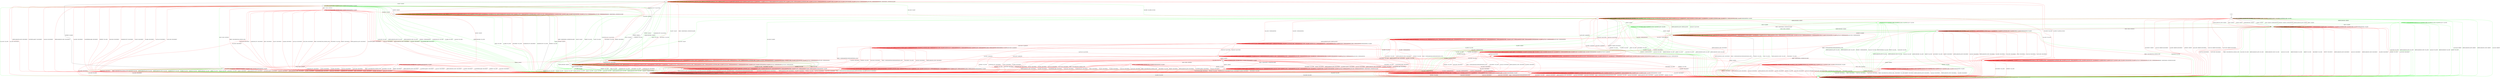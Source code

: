 digraph "" {
	graph ["Incoming time"=0.07233500480651855,
		"Outgoing time"=0.13053441047668457,
		Output="{'States': 36, 'Transitions': 837, 'Filename': '../results/ssh/OpenSSH-DropBear-yices-5.dot'}",
		Reference="{'States': 32, 'Transitions': 683, 'Filename': '../subjects/ssh/OpenSSH.dot'}",
		Solver=yices,
		Updated="{'States': 18, 'Transitions': 222, 'Filename': '../subjects/ssh/DropBear.dot'}",
		"f-measure"=0.15027624309392265,
		precision=0.3063063063063063,
		recall=0.09956076134699854
	];
	a -> a	[key=0,
		label="CH_OPEN / CH_MAX"];
	a -> a	[key=1,
		label="CH_DATA / NO_RESP"];
	a -> a	[key=2,
		color=green,
		label="UA_PK_NOK / NO_RESP"];
	a -> a	[key=3,
		color=green,
		label="SERVICE_REQUEST_AUTH / SERVICE_ACCEPT"];
	a -> a	[key=4,
		color=green,
		label="SERVICE_REQUEST_CONN / SERVICE_ACCEPT"];
	a -> a	[key=5,
		color=green,
		label="UA_PK_OK / NO_RESP"];
	a -> a	[key=6,
		color=red,
		label="SERVICE_REQUEST_AUTH / NO_RESP"];
	a -> a	[key=7,
		color=red,
		label="CH_WINDOW_ADJUST / NO_RESP"];
	a -> a	[key=8,
		color=red,
		label="DEBUG / NO_RESP"];
	a -> a	[key=9,
		color=red,
		label="UA_PK_OK / UNIMPLEMENTED"];
	a -> a	[key=10,
		color=red,
		label="SERVICE_REQUEST_CONN / NO_RESP"];
	a -> a	[key=11,
		color=red,
		label="UA_NONE / UNIMPLEMENTED"];
	a -> a	[key=12,
		color=red,
		label="CH_EXTENDED_DATA / NO_RESP"];
	a -> a	[key=13,
		color=red,
		label="UA_PK_NOK / UNIMPLEMENTED"];
	a -> a	[key=14,
		color=red,
		label="KEX30 / NO_RESP"];
	a -> a	[key=15,
		color=red,
		label="IGNORE / NO_RESP"];
	a -> a	[key=16,
		color=red,
		label="CH_EOF / NO_RESP"];
	a -> a	[key=17,
		color=red,
		label="UNIMPLEMENTED / NO_RESP"];
	a -> a	[key=18,
		color=red,
		label="UA_PW_OK / UNIMPLEMENTED"];
	a -> a	[key=19,
		color=red,
		label="UA_PW_NOK / UNIMPLEMENTED"];
	a -> a	[key=20,
		color=red,
		label="REKEY / KEXINIT|KEX31+NEWKEYS|NO_RESP"];
	a -> b	[key=0,
		color=green,
		label="KEXINIT / KEXINIT"];
	a -> e	[key=0,
		color=green,
		label="CH_CLOSE / CH_EOF"];
	a -> g	[key=0,
		color=red,
		label="CH_REQUEST_PTY / CH_SUCCESS"];
	a -> h	[key=0,
		label="NEWKEYS / NO_CONN"];
	a -> h	[key=1,
		color=green,
		label="KEX30 / NO_CONN"];
	a -> h	[key=2,
		color=red,
		label="DISCONNECT / NO_CONN"];
	a -> i	[key=0,
		color=green,
		label="CH_REQUEST_PTY / CH_SUCCESS"];
	a -> n	[key=0,
		color=green,
		label="CH_EOF / CH_EOF"];
	r	[color=green];
	a -> r	[key=0,
		color=green,
		label="KEXINIT_PROCEED / KEXINIT"];
	z	[color=red];
	a -> z	[key=0,
		color=red,
		label="CH_CLOSE / CH_CLOSE"];
	ff	[color=red];
	a -> ff	[key=0,
		color=red,
		label="KEXINIT / KEXINIT"];
	b -> b	[key=0,
		label="CH_OPEN / CH_MAX"];
	b -> b	[key=1,
		color=red,
		label="DEBUG / NO_RESP"];
	b -> b	[key=2,
		color=red,
		label="IGNORE / NO_RESP"];
	b -> b	[key=3,
		color=red,
		label="UNIMPLEMENTED / NO_RESP"];
	b -> h	[key=0,
		color=green,
		label="UA_PK_NOK / NO_CONN"];
	b -> h	[key=1,
		color=green,
		label="SERVICE_REQUEST_AUTH / NO_CONN"];
	b -> h	[key=2,
		color=green,
		label="SERVICE_REQUEST_CONN / NO_CONN"];
	b -> h	[key=3,
		color=green,
		label="NEWKEYS / UNIMPLEMENTED"];
	b -> h	[key=4,
		color=green,
		label="CH_REQUEST_PTY / NO_CONN"];
	b -> h	[key=5,
		color=green,
		label="CH_DATA / NO_CONN"];
	b -> h	[key=6,
		color=green,
		label="UA_PK_OK / NO_CONN"];
	b -> h	[key=7,
		color=green,
		label="KEXINIT_PROCEED / NO_CONN"];
	b -> h	[key=8,
		color=green,
		label="KEXINIT / NO_CONN"];
	b -> h	[key=9,
		color=green,
		label="CH_EOF / NO_CONN"];
	b -> h	[key=10,
		color=red,
		label="DISCONNECT / NO_CONN"];
	b -> h	[key=11,
		color=red,
		label="KEXINIT / DISCONNECT"];
	b -> h	[key=12,
		color=red,
		label="SERVICE_REQUEST_AUTH / DISCONNECT"];
	b -> h	[key=13,
		color=red,
		label="CH_WINDOW_ADJUST / DISCONNECT"];
	b -> h	[key=14,
		color=red,
		label="UA_PK_OK / DISCONNECT"];
	b -> h	[key=15,
		color=red,
		label="SERVICE_REQUEST_CONN / DISCONNECT"];
	b -> h	[key=16,
		color=red,
		label="UA_NONE / DISCONNECT"];
	b -> h	[key=17,
		color=red,
		label="CH_EXTENDED_DATA / DISCONNECT"];
	b -> h	[key=18,
		color=red,
		label="NEWKEYS / NO_CONN"];
	b -> h	[key=19,
		color=red,
		label="UA_PK_NOK / DISCONNECT"];
	b -> h	[key=20,
		color=red,
		label="CH_REQUEST_PTY / DISCONNECT"];
	b -> h	[key=21,
		color=red,
		label="CH_EOF / DISCONNECT"];
	b -> h	[key=22,
		color=red,
		label="CH_DATA / DISCONNECT"];
	b -> h	[key=23,
		color=red,
		label="UA_PW_OK / DISCONNECT"];
	b -> h	[key=24,
		color=red,
		label="UA_PW_NOK / DISCONNECT"];
	b -> h	[key=25,
		color=red,
		label="REKEY / DISCONNECT|NO_CONN|NO_CONN"];
	b -> k	[key=0,
		color=green,
		label="KEX30 / KEX31+NEWKEYS"];
	b -> l	[key=0,
		color=green,
		label="CH_CLOSE / NO_CONN"];
	b -> l	[key=1,
		color=red,
		label="CH_CLOSE / DISCONNECT"];
	jj	[color=red];
	b -> jj	[key=0,
		color=red,
		label="KEX30 / KEX31+NEWKEYS"];
	c -> c	[key=0,
		label="CH_CLOSE / CH_NONE"];
	c -> c	[key=1,
		label="CH_REQUEST_PTY / CH_NONE"];
	c -> c	[key=2,
		label="CH_EOF / CH_NONE"];
	c -> c	[key=3,
		label="CH_DATA / CH_NONE"];
	c -> c	[key=4,
		color=green,
		label="NEWKEYS / UNIMPLEMENTED"];
	c -> c	[key=5,
		color=red,
		label="CH_WINDOW_ADJUST / CH_NONE"];
	c -> c	[key=6,
		color=red,
		label="DEBUG / NO_RESP"];
	c -> c	[key=7,
		color=red,
		label="CH_EXTENDED_DATA / CH_NONE"];
	c -> c	[key=8,
		color=red,
		label="IGNORE / NO_RESP"];
	c -> c	[key=9,
		color=red,
		label="UNIMPLEMENTED / NO_RESP"];
	c -> f	[key=0,
		label="KEX30 / KEX31+NEWKEYS"];
	c -> h	[key=0,
		color=green,
		label="CH_OPEN / NO_CONN"];
	c -> h	[key=1,
		color=red,
		label="CH_OPEN / DISCONNECT"];
	c -> l	[key=0,
		color=green,
		label="UA_PK_NOK / NO_CONN"];
	c -> l	[key=1,
		color=green,
		label="SERVICE_REQUEST_AUTH / NO_CONN"];
	c -> l	[key=2,
		color=green,
		label="SERVICE_REQUEST_CONN / NO_CONN"];
	c -> l	[key=3,
		color=green,
		label="UA_PK_OK / NO_CONN"];
	c -> l	[key=4,
		color=green,
		label="KEXINIT_PROCEED / NO_CONN"];
	c -> l	[key=5,
		color=green,
		label="KEXINIT / NO_CONN"];
	c -> l	[key=6,
		color=red,
		label="DISCONNECT / NO_CONN"];
	c -> l	[key=7,
		color=red,
		label="KEXINIT / DISCONNECT"];
	c -> l	[key=8,
		color=red,
		label="SERVICE_REQUEST_AUTH / DISCONNECT"];
	c -> l	[key=9,
		color=red,
		label="UA_PK_OK / DISCONNECT"];
	c -> l	[key=10,
		color=red,
		label="SERVICE_REQUEST_CONN / DISCONNECT"];
	c -> l	[key=11,
		color=red,
		label="UA_NONE / DISCONNECT"];
	c -> l	[key=12,
		color=red,
		label="NEWKEYS / NO_CONN"];
	c -> l	[key=13,
		color=red,
		label="UA_PK_NOK / DISCONNECT"];
	c -> l	[key=14,
		color=red,
		label="UA_PW_OK / DISCONNECT"];
	c -> l	[key=15,
		color=red,
		label="UA_PW_NOK / DISCONNECT"];
	c -> l	[key=16,
		color=red,
		label="REKEY / DISCONNECT|NO_CONN|NO_CONN"];
	d -> c	[key=0,
		label="KEXINIT / KEXINIT"];
	d -> c	[key=1,
		color=green,
		label="KEX30 / KEXINIT+UNIMPLEMENTED"];
	d -> c	[key=2,
		color=green,
		label="NEWKEYS / KEXINIT+UNIMPLEMENTED"];
	d -> c	[key=3,
		color=red,
		label="SERVICE_REQUEST_AUTH / KEXINIT"];
	d -> c	[key=4,
		color=red,
		label="DEBUG / KEXINIT"];
	d -> c	[key=5,
		color=red,
		label="SERVICE_REQUEST_CONN / KEXINIT"];
	d -> c	[key=6,
		color=red,
		label="KEX30 / KEXINIT"];
	d -> c	[key=7,
		color=red,
		label="IGNORE / KEXINIT"];
	d -> c	[key=8,
		color=red,
		label="UNIMPLEMENTED / KEXINIT"];
	d -> d	[key=0,
		label="CH_CLOSE / CH_NONE"];
	d -> d	[key=1,
		label="CH_REQUEST_PTY / CH_NONE"];
	d -> d	[key=2,
		label="CH_EOF / CH_NONE"];
	d -> d	[key=3,
		label="CH_DATA / CH_NONE"];
	d -> d	[key=4,
		color=red,
		label="CH_WINDOW_ADJUST / CH_NONE"];
	d -> d	[key=5,
		color=red,
		label="CH_EXTENDED_DATA / CH_NONE"];
	d -> h	[key=0,
		color=green,
		label="CH_OPEN / KEXINIT"];
	d -> h	[key=1,
		color=red,
		label="CH_OPEN / KEXINIT+DISCONNECT"];
	d -> j	[key=0,
		color=red,
		label="REKEY / KEXINIT|KEX31+NEWKEYS|NO_RESP"];
	d -> l	[key=0,
		color=green,
		label="UA_PK_NOK / KEXINIT"];
	d -> l	[key=1,
		color=green,
		label="SERVICE_REQUEST_AUTH / KEXINIT"];
	d -> l	[key=2,
		color=green,
		label="SERVICE_REQUEST_CONN / KEXINIT"];
	d -> l	[key=3,
		color=green,
		label="UA_PK_OK / KEXINIT"];
	d -> l	[key=4,
		color=red,
		label="DISCONNECT / KEXINIT"];
	d -> l	[key=5,
		color=red,
		label="UA_PK_OK / KEXINIT+DISCONNECT"];
	d -> l	[key=6,
		color=red,
		label="UA_NONE / KEXINIT+DISCONNECT"];
	d -> l	[key=7,
		color=red,
		label="NEWKEYS / KEXINIT"];
	d -> l	[key=8,
		color=red,
		label="UA_PK_NOK / KEXINIT+DISCONNECT"];
	d -> l	[key=9,
		color=red,
		label="UA_PW_OK / KEXINIT+DISCONNECT"];
	d -> l	[key=10,
		color=red,
		label="UA_PW_NOK / KEXINIT+DISCONNECT"];
	o	[color=green];
	d -> o	[key=0,
		color=green,
		label="KEXINIT_PROCEED / KEXINIT"];
	e -> a	[key=0,
		color=green,
		label="CH_OPEN / CH_OPEN_SUCCESS"];
	e -> e	[key=0,
		label="SERVICE_REQUEST_AUTH / SERVICE_ACCEPT"];
	e -> e	[key=1,
		label="CH_CLOSE / CH_NONE"];
	e -> e	[key=2,
		label="CH_REQUEST_PTY / CH_NONE"];
	e -> e	[key=3,
		label="CH_EOF / CH_NONE"];
	e -> e	[key=4,
		label="CH_DATA / CH_NONE"];
	e -> e	[key=5,
		color=green,
		label="UA_PK_NOK / NO_RESP"];
	e -> e	[key=6,
		color=green,
		label="SERVICE_REQUEST_CONN / SERVICE_ACCEPT"];
	e -> e	[key=7,
		color=green,
		label="UA_PK_OK / NO_RESP"];
	e -> e	[key=8,
		color=red,
		label="KEXINIT / UNIMPLEMENTED"];
	e -> e	[key=9,
		color=red,
		label="CH_WINDOW_ADJUST / CH_NONE"];
	e -> e	[key=10,
		color=red,
		label="DEBUG / NO_RESP"];
	e -> e	[key=11,
		color=red,
		label="CH_EXTENDED_DATA / CH_NONE"];
	e -> e	[key=12,
		color=red,
		label="KEX30 / UNIMPLEMENTED"];
	e -> e	[key=13,
		color=red,
		label="IGNORE / NO_RESP"];
	e -> e	[key=14,
		color=red,
		label="UNIMPLEMENTED / NO_RESP"];
	e -> l	[key=0,
		label="NEWKEYS / NO_CONN"];
	e -> l	[key=1,
		color=green,
		label="KEX30 / NO_CONN"];
	e -> l	[key=2,
		color=red,
		label="DISCONNECT / NO_CONN"];
	e -> l	[key=3,
		color=red,
		label="SERVICE_REQUEST_CONN / DISCONNECT"];
	e -> l	[key=4,
		color=red,
		label="REKEY / UNIMPLEMENTED|UNIMPLEMENTED|NO_CONN"];
	p	[color=green];
	e -> p	[key=0,
		color=green,
		label="KEXINIT_PROCEED / KEXINIT"];
	q	[color=green];
	e -> q	[key=0,
		color=green,
		label="KEXINIT / KEXINIT"];
	t	[color=red];
	e -> t	[key=0,
		color=red,
		label="UA_PK_OK / UA_SUCCESS"];
	e -> t	[key=1,
		color=red,
		label="UA_PW_OK / UA_SUCCESS"];
	u	[color=red];
	e -> u	[key=0,
		color=red,
		label="UA_PW_NOK / UA_FAILURE"];
	v	[color=red];
	e -> v	[key=0,
		color=red,
		label="UA_NONE / UA_FAILURE"];
	w	[color=red];
	e -> w	[key=0,
		color=red,
		label="UA_PK_NOK / UA_FAILURE"];
	x	[color=red];
	e -> x	[key=0,
		color=red,
		label="CH_OPEN / UNIMPLEMENTED"];
	f -> f	[key=0,
		label="CH_CLOSE / CH_NONE"];
	f -> f	[key=1,
		label="CH_REQUEST_PTY / CH_NONE"];
	f -> f	[key=2,
		label="CH_EOF / CH_NONE"];
	f -> f	[key=3,
		label="CH_DATA / CH_NONE"];
	f -> f	[key=4,
		color=green,
		label="KEX30 / UNIMPLEMENTED"];
	f -> f	[key=5,
		color=red,
		label="CH_WINDOW_ADJUST / CH_NONE"];
	f -> f	[key=6,
		color=red,
		label="DEBUG / NO_RESP"];
	f -> f	[key=7,
		color=red,
		label="CH_EXTENDED_DATA / CH_NONE"];
	f -> f	[key=8,
		color=red,
		label="IGNORE / NO_RESP"];
	f -> f	[key=9,
		color=red,
		label="UNIMPLEMENTED / NO_RESP"];
	f -> h	[key=0,
		color=green,
		label="CH_OPEN / NO_CONN"];
	f -> h	[key=1,
		color=red,
		label="CH_OPEN / DISCONNECT"];
	f -> j	[key=0,
		label="NEWKEYS / NO_RESP"];
	f -> l	[key=0,
		color=green,
		label="UA_PK_NOK / NO_CONN"];
	f -> l	[key=1,
		color=green,
		label="SERVICE_REQUEST_AUTH / NO_CONN"];
	f -> l	[key=2,
		color=green,
		label="SERVICE_REQUEST_CONN / NO_CONN"];
	f -> l	[key=3,
		color=green,
		label="UA_PK_OK / NO_CONN"];
	f -> l	[key=4,
		color=green,
		label="KEXINIT_PROCEED / NO_CONN"];
	f -> l	[key=5,
		color=green,
		label="KEXINIT / NO_CONN"];
	f -> l	[key=6,
		color=red,
		label="DISCONNECT / NO_CONN"];
	f -> l	[key=7,
		color=red,
		label="KEXINIT / DISCONNECT"];
	f -> l	[key=8,
		color=red,
		label="SERVICE_REQUEST_AUTH / DISCONNECT"];
	f -> l	[key=9,
		color=red,
		label="UA_PK_OK / DISCONNECT"];
	f -> l	[key=10,
		color=red,
		label="SERVICE_REQUEST_CONN / DISCONNECT"];
	f -> l	[key=11,
		color=red,
		label="UA_NONE / DISCONNECT"];
	f -> l	[key=12,
		color=red,
		label="UA_PK_NOK / DISCONNECT"];
	f -> l	[key=13,
		color=red,
		label="KEX30 / DISCONNECT"];
	f -> l	[key=14,
		color=red,
		label="UA_PW_OK / DISCONNECT"];
	f -> l	[key=15,
		color=red,
		label="UA_PW_NOK / DISCONNECT"];
	f -> l	[key=16,
		color=red,
		label="REKEY / DISCONNECT|NO_CONN|NO_CONN"];
	g -> b	[key=0,
		label="KEXINIT / KEXINIT"];
	g -> e	[key=0,
		color=green,
		label="CH_CLOSE / NO_RESP"];
	g -> g	[key=0,
		label="CH_OPEN / CH_MAX"];
	g -> g	[key=1,
		label="CH_EOF / NO_RESP"];
	g -> g	[key=2,
		color=green,
		label="UA_PK_NOK / NO_RESP"];
	g -> g	[key=3,
		color=green,
		label="SERVICE_REQUEST_AUTH / SERVICE_ACCEPT"];
	g -> g	[key=4,
		color=green,
		label="SERVICE_REQUEST_CONN / SERVICE_ACCEPT"];
	g -> g	[key=5,
		color=green,
		label="UA_PK_OK / NO_RESP"];
	g -> g	[key=6,
		color=red,
		label="SERVICE_REQUEST_AUTH / NO_RESP"];
	g -> g	[key=7,
		color=red,
		label="CH_WINDOW_ADJUST / NO_RESP"];
	g -> g	[key=8,
		color=red,
		label="DEBUG / NO_RESP"];
	g -> g	[key=9,
		color=red,
		label="UA_PK_OK / UNIMPLEMENTED"];
	g -> g	[key=10,
		color=red,
		label="SERVICE_REQUEST_CONN / NO_RESP"];
	g -> g	[key=11,
		color=red,
		label="UA_NONE / UNIMPLEMENTED"];
	g -> g	[key=12,
		color=red,
		label="CH_EXTENDED_DATA / NO_RESP"];
	g -> g	[key=13,
		color=red,
		label="UA_PK_NOK / UNIMPLEMENTED"];
	g -> g	[key=14,
		color=red,
		label="KEX30 / NO_RESP"];
	g -> g	[key=15,
		color=red,
		label="IGNORE / NO_RESP"];
	g -> g	[key=16,
		color=red,
		label="CH_DATA / NO_RESP"];
	g -> g	[key=17,
		color=red,
		label="UNIMPLEMENTED / NO_RESP"];
	g -> g	[key=18,
		color=red,
		label="UA_PW_OK / UNIMPLEMENTED"];
	g -> g	[key=19,
		color=red,
		label="UA_PW_NOK / UNIMPLEMENTED"];
	g -> g	[key=20,
		color=red,
		label="REKEY / KEXINIT|KEX31+NEWKEYS|NO_RESP"];
	g -> h	[key=0,
		label="NEWKEYS / NO_CONN"];
	g -> h	[key=1,
		color=green,
		label="KEX30 / NO_CONN"];
	g -> h	[key=2,
		color=green,
		label="CH_REQUEST_PTY / NO_CONN"];
	g -> h	[key=3,
		color=green,
		label="CH_DATA / NO_CONN"];
	g -> h	[key=4,
		color=red,
		label="DISCONNECT / NO_CONN"];
	g -> h	[key=5,
		color=red,
		label="CH_REQUEST_PTY / DISCONNECT"];
	g -> r	[key=0,
		color=green,
		label="KEXINIT_PROCEED / KEXINIT"];
	g -> z	[key=0,
		color=red,
		label="CH_CLOSE / CH_CLOSE"];
	h -> h	[key=0,
		label="KEXINIT / NO_CONN"];
	h -> h	[key=1,
		label="SERVICE_REQUEST_AUTH / NO_CONN"];
	h -> h	[key=2,
		label="UA_PK_OK / NO_CONN"];
	h -> h	[key=3,
		label="SERVICE_REQUEST_CONN / NO_CONN"];
	h -> h	[key=4,
		label="NEWKEYS / NO_CONN"];
	h -> h	[key=5,
		label="UA_PK_NOK / NO_CONN"];
	h -> h	[key=6,
		label="CH_OPEN / CH_MAX"];
	h -> h	[key=7,
		label="CH_REQUEST_PTY / NO_CONN"];
	h -> h	[key=8,
		label="KEX30 / NO_CONN"];
	h -> h	[key=9,
		label="CH_EOF / NO_CONN"];
	h -> h	[key=10,
		label="CH_DATA / NO_CONN"];
	h -> h	[key=11,
		color=green,
		label="KEXINIT_PROCEED / NO_CONN"];
	h -> h	[key=12,
		color=red,
		label="DISCONNECT / NO_CONN"];
	h -> h	[key=13,
		color=red,
		label="CH_WINDOW_ADJUST / NO_CONN"];
	h -> h	[key=14,
		color=red,
		label="DEBUG / NO_CONN"];
	h -> h	[key=15,
		color=red,
		label="UA_NONE / NO_CONN"];
	h -> h	[key=16,
		color=red,
		label="CH_EXTENDED_DATA / NO_CONN"];
	h -> h	[key=17,
		color=red,
		label="IGNORE / NO_CONN"];
	h -> h	[key=18,
		color=red,
		label="UNIMPLEMENTED / NO_CONN"];
	h -> h	[key=19,
		color=red,
		label="UA_PW_OK / NO_CONN"];
	h -> h	[key=20,
		color=red,
		label="UA_PW_NOK / NO_CONN"];
	h -> h	[key=21,
		color=red,
		label="REKEY / NO_CONN|NO_CONN|NO_CONN"];
	h -> l	[key=0,
		label="CH_CLOSE / NO_CONN"];
	i -> b	[key=0,
		label="KEXINIT / KEXINIT"];
	i -> e	[key=0,
		color=green,
		label="CH_CLOSE / CH_EOF"];
	i -> g	[key=0,
		color=green,
		label="CH_EOF / CH_EOF"];
	i -> g	[key=1,
		color=red,
		label="REKEY / KEXINIT|KEX31+NEWKEYS|NO_RESP"];
	i -> h	[key=0,
		label="NEWKEYS / NO_CONN"];
	i -> h	[key=1,
		color=green,
		label="KEX30 / NO_CONN"];
	i -> h	[key=2,
		color=green,
		label="CH_REQUEST_PTY / NO_CONN"];
	i -> h	[key=3,
		color=red,
		label="DISCONNECT / NO_CONN"];
	i -> h	[key=4,
		color=red,
		label="CH_REQUEST_PTY / DISCONNECT"];
	i -> i	[key=0,
		label="CH_OPEN / CH_MAX"];
	i -> i	[key=1,
		label="CH_DATA / NO_RESP"];
	i -> i	[key=2,
		color=green,
		label="UA_PK_NOK / NO_RESP"];
	i -> i	[key=3,
		color=green,
		label="SERVICE_REQUEST_AUTH / SERVICE_ACCEPT"];
	i -> i	[key=4,
		color=green,
		label="SERVICE_REQUEST_CONN / SERVICE_ACCEPT"];
	i -> i	[key=5,
		color=green,
		label="UA_PK_OK / NO_RESP"];
	i -> i	[key=6,
		color=red,
		label="SERVICE_REQUEST_AUTH / UNIMPLEMENTED"];
	i -> i	[key=7,
		color=red,
		label="CH_WINDOW_ADJUST / NO_RESP"];
	i -> i	[key=8,
		color=red,
		label="DEBUG / NO_RESP"];
	i -> i	[key=9,
		color=red,
		label="UA_PK_OK / UNIMPLEMENTED"];
	i -> i	[key=10,
		color=red,
		label="SERVICE_REQUEST_CONN / UNIMPLEMENTED"];
	i -> i	[key=11,
		color=red,
		label="UA_NONE / UNIMPLEMENTED"];
	i -> i	[key=12,
		color=red,
		label="CH_EXTENDED_DATA / NO_RESP"];
	i -> i	[key=13,
		color=red,
		label="UA_PK_NOK / UNIMPLEMENTED"];
	i -> i	[key=14,
		color=red,
		label="KEX30 / UNIMPLEMENTED"];
	i -> i	[key=15,
		color=red,
		label="IGNORE / NO_RESP"];
	i -> i	[key=16,
		color=red,
		label="CH_EOF / NO_RESP"];
	i -> i	[key=17,
		color=red,
		label="UNIMPLEMENTED / NO_RESP"];
	i -> i	[key=18,
		color=red,
		label="UA_PW_OK / UNIMPLEMENTED"];
	i -> i	[key=19,
		color=red,
		label="UA_PW_NOK / UNIMPLEMENTED"];
	i -> r	[key=0,
		color=green,
		label="KEXINIT_PROCEED / KEXINIT"];
	i -> t	[key=0,
		color=red,
		label="CH_CLOSE / CH_CLOSE"];
	j -> e	[key=0,
		color=green,
		label="UA_PK_OK / UA_SUCCESS"];
	j -> e	[key=1,
		color=red,
		label="SERVICE_REQUEST_AUTH / SERVICE_ACCEPT"];
	j -> h	[key=0,
		color=green,
		label="CH_OPEN / NO_CONN"];
	j -> j	[key=0,
		label="CH_CLOSE / CH_NONE"];
	j -> j	[key=1,
		label="CH_REQUEST_PTY / CH_NONE"];
	j -> j	[key=2,
		label="CH_EOF / CH_NONE"];
	j -> j	[key=3,
		label="CH_DATA / CH_NONE"];
	j -> j	[key=4,
		color=green,
		label="UA_PK_NOK / UA_FAILURE"];
	j -> j	[key=5,
		color=green,
		label="SERVICE_REQUEST_AUTH / SERVICE_ACCEPT"];
	j -> j	[key=6,
		color=red,
		label="KEXINIT / UNIMPLEMENTED"];
	j -> j	[key=7,
		color=red,
		label="CH_WINDOW_ADJUST / CH_NONE"];
	j -> j	[key=8,
		color=red,
		label="DEBUG / NO_RESP"];
	j -> j	[key=9,
		color=red,
		label="UA_PK_OK / UNIMPLEMENTED"];
	j -> j	[key=10,
		color=red,
		label="UA_NONE / UNIMPLEMENTED"];
	j -> j	[key=11,
		color=red,
		label="CH_EXTENDED_DATA / CH_NONE"];
	j -> j	[key=12,
		color=red,
		label="UA_PK_NOK / UNIMPLEMENTED"];
	j -> j	[key=13,
		color=red,
		label="KEX30 / UNIMPLEMENTED"];
	j -> j	[key=14,
		color=red,
		label="IGNORE / NO_RESP"];
	j -> j	[key=15,
		color=red,
		label="UNIMPLEMENTED / NO_RESP"];
	j -> j	[key=16,
		color=red,
		label="UA_PW_OK / UNIMPLEMENTED"];
	j -> j	[key=17,
		color=red,
		label="UA_PW_NOK / UNIMPLEMENTED"];
	j -> l	[key=0,
		label="NEWKEYS / NO_CONN"];
	j -> l	[key=1,
		color=green,
		label="KEX30 / NO_CONN"];
	j -> l	[key=2,
		color=green,
		label="SERVICE_REQUEST_CONN / NO_CONN"];
	j -> l	[key=3,
		color=red,
		label="DISCONNECT / NO_CONN"];
	j -> l	[key=4,
		color=red,
		label="SERVICE_REQUEST_CONN / DISCONNECT"];
	j -> l	[key=5,
		color=red,
		label="REKEY / UNIMPLEMENTED|UNIMPLEMENTED|NO_CONN"];
	j -> p	[key=0,
		color=green,
		label="KEXINIT_PROCEED / KEXINIT"];
	j -> q	[key=0,
		color=green,
		label="KEXINIT / KEXINIT"];
	s	[color=red];
	j -> s	[key=0,
		color=red,
		label="CH_OPEN / UNIMPLEMENTED"];
	k -> a	[key=0,
		label="NEWKEYS / NO_RESP"];
	k -> h	[key=0,
		color=green,
		label="UA_PK_NOK / NO_CONN"];
	k -> h	[key=1,
		color=green,
		label="SERVICE_REQUEST_AUTH / NO_CONN"];
	k -> h	[key=2,
		color=green,
		label="SERVICE_REQUEST_CONN / NO_CONN"];
	k -> h	[key=3,
		color=green,
		label="CH_REQUEST_PTY / NO_CONN"];
	k -> h	[key=4,
		color=green,
		label="CH_DATA / NO_CONN"];
	k -> h	[key=5,
		color=green,
		label="UA_PK_OK / NO_CONN"];
	k -> h	[key=6,
		color=green,
		label="KEXINIT_PROCEED / NO_CONN"];
	k -> h	[key=7,
		color=green,
		label="KEXINIT / NO_CONN"];
	k -> h	[key=8,
		color=green,
		label="CH_EOF / NO_CONN"];
	k -> h	[key=9,
		color=red,
		label="DISCONNECT / NO_CONN"];
	k -> h	[key=10,
		color=red,
		label="KEXINIT / DISCONNECT"];
	k -> h	[key=11,
		color=red,
		label="SERVICE_REQUEST_AUTH / DISCONNECT"];
	k -> h	[key=12,
		color=red,
		label="CH_WINDOW_ADJUST / DISCONNECT"];
	k -> h	[key=13,
		color=red,
		label="UA_PK_OK / DISCONNECT"];
	k -> h	[key=14,
		color=red,
		label="SERVICE_REQUEST_CONN / DISCONNECT"];
	k -> h	[key=15,
		color=red,
		label="UA_NONE / DISCONNECT"];
	k -> h	[key=16,
		color=red,
		label="CH_EXTENDED_DATA / DISCONNECT"];
	k -> h	[key=17,
		color=red,
		label="UA_PK_NOK / DISCONNECT"];
	k -> h	[key=18,
		color=red,
		label="CH_REQUEST_PTY / DISCONNECT"];
	k -> h	[key=19,
		color=red,
		label="KEX30 / DISCONNECT"];
	k -> h	[key=20,
		color=red,
		label="CH_EOF / DISCONNECT"];
	k -> h	[key=21,
		color=red,
		label="CH_DATA / DISCONNECT"];
	k -> h	[key=22,
		color=red,
		label="UA_PW_OK / DISCONNECT"];
	k -> h	[key=23,
		color=red,
		label="UA_PW_NOK / DISCONNECT"];
	k -> h	[key=24,
		color=red,
		label="REKEY / DISCONNECT|NO_CONN|NO_CONN"];
	k -> k	[key=0,
		label="CH_OPEN / CH_MAX"];
	k -> k	[key=1,
		color=green,
		label="KEX30 / UNIMPLEMENTED"];
	k -> k	[key=2,
		color=red,
		label="DEBUG / NO_RESP"];
	k -> k	[key=3,
		color=red,
		label="IGNORE / NO_RESP"];
	k -> k	[key=4,
		color=red,
		label="UNIMPLEMENTED / NO_RESP"];
	k -> l	[key=0,
		color=green,
		label="CH_CLOSE / NO_CONN"];
	k -> l	[key=1,
		color=red,
		label="CH_CLOSE / DISCONNECT"];
	l -> h	[key=0,
		label="CH_OPEN / NO_CONN"];
	l -> l	[key=0,
		label="KEXINIT / NO_CONN"];
	l -> l	[key=1,
		label="SERVICE_REQUEST_AUTH / NO_CONN"];
	l -> l	[key=2,
		label="UA_PK_OK / NO_CONN"];
	l -> l	[key=3,
		label="SERVICE_REQUEST_CONN / NO_CONN"];
	l -> l	[key=4,
		label="NEWKEYS / NO_CONN"];
	l -> l	[key=5,
		label="UA_PK_NOK / NO_CONN"];
	l -> l	[key=6,
		label="CH_CLOSE / CH_NONE"];
	l -> l	[key=7,
		label="CH_REQUEST_PTY / CH_NONE"];
	l -> l	[key=8,
		label="KEX30 / NO_CONN"];
	l -> l	[key=9,
		label="CH_EOF / CH_NONE"];
	l -> l	[key=10,
		label="CH_DATA / CH_NONE"];
	l -> l	[key=11,
		color=green,
		label="KEXINIT_PROCEED / NO_CONN"];
	l -> l	[key=12,
		color=red,
		label="DISCONNECT / NO_CONN"];
	l -> l	[key=13,
		color=red,
		label="CH_WINDOW_ADJUST / CH_NONE"];
	l -> l	[key=14,
		color=red,
		label="DEBUG / NO_CONN"];
	l -> l	[key=15,
		color=red,
		label="UA_NONE / NO_CONN"];
	l -> l	[key=16,
		color=red,
		label="CH_EXTENDED_DATA / CH_NONE"];
	l -> l	[key=17,
		color=red,
		label="IGNORE / NO_CONN"];
	l -> l	[key=18,
		color=red,
		label="UNIMPLEMENTED / NO_CONN"];
	l -> l	[key=19,
		color=red,
		label="UA_PW_OK / NO_CONN"];
	l -> l	[key=20,
		color=red,
		label="UA_PW_NOK / NO_CONN"];
	l -> l	[key=21,
		color=red,
		label="REKEY / NO_CONN|NO_CONN|NO_CONN"];
	m -> d	[key=0];
	n -> a	[key=0,
		color=red,
		label="REKEY / KEXINIT|KEX31+NEWKEYS|NO_RESP"];
	n -> b	[key=0,
		color=green,
		label="KEXINIT / KEXINIT"];
	n -> e	[key=0,
		color=green,
		label="CH_CLOSE / NO_RESP"];
	n -> g	[key=0,
		color=green,
		label="CH_REQUEST_PTY / CH_SUCCESS"];
	n -> h	[key=0,
		label="NEWKEYS / NO_CONN"];
	n -> h	[key=1,
		color=green,
		label="KEX30 / NO_CONN"];
	n -> h	[key=2,
		color=green,
		label="CH_DATA / NO_CONN"];
	n -> h	[key=3,
		color=red,
		label="DISCONNECT / NO_CONN"];
	n -> i	[key=0,
		color=red,
		label="CH_REQUEST_PTY / CH_SUCCESS"];
	n -> n	[key=0,
		label="CH_OPEN / CH_MAX"];
	n -> n	[key=1,
		label="CH_EOF / NO_RESP"];
	n -> n	[key=2,
		color=green,
		label="UA_PK_NOK / NO_RESP"];
	n -> n	[key=3,
		color=green,
		label="SERVICE_REQUEST_AUTH / SERVICE_ACCEPT"];
	n -> n	[key=4,
		color=green,
		label="SERVICE_REQUEST_CONN / SERVICE_ACCEPT"];
	n -> n	[key=5,
		color=green,
		label="UA_PK_OK / NO_RESP"];
	n -> n	[key=6,
		color=red,
		label="SERVICE_REQUEST_AUTH / UNIMPLEMENTED"];
	n -> n	[key=7,
		color=red,
		label="CH_WINDOW_ADJUST / NO_RESP"];
	n -> n	[key=8,
		color=red,
		label="DEBUG / NO_RESP"];
	n -> n	[key=9,
		color=red,
		label="UA_PK_OK / UNIMPLEMENTED"];
	n -> n	[key=10,
		color=red,
		label="SERVICE_REQUEST_CONN / UNIMPLEMENTED"];
	n -> n	[key=11,
		color=red,
		label="UA_NONE / UNIMPLEMENTED"];
	n -> n	[key=12,
		color=red,
		label="CH_EXTENDED_DATA / NO_RESP"];
	n -> n	[key=13,
		color=red,
		label="UA_PK_NOK / UNIMPLEMENTED"];
	n -> n	[key=14,
		color=red,
		label="KEX30 / UNIMPLEMENTED"];
	n -> n	[key=15,
		color=red,
		label="IGNORE / NO_RESP"];
	n -> n	[key=16,
		color=red,
		label="CH_DATA / NO_RESP"];
	n -> n	[key=17,
		color=red,
		label="UNIMPLEMENTED / NO_RESP"];
	n -> n	[key=18,
		color=red,
		label="UA_PW_OK / UNIMPLEMENTED"];
	n -> n	[key=19,
		color=red,
		label="UA_PW_NOK / UNIMPLEMENTED"];
	n -> r	[key=0,
		color=green,
		label="KEXINIT_PROCEED / KEXINIT"];
	n -> t	[key=0,
		color=red,
		label="CH_CLOSE / CH_CLOSE"];
	n -> ff	[key=0,
		color=red,
		label="KEXINIT / KEXINIT"];
	o -> c	[key=0,
		color=green,
		label="KEX30 / NO_RESP"];
	o -> h	[key=0,
		color=green,
		label="CH_OPEN / NO_CONN"];
	o -> l	[key=0,
		color=green,
		label="UA_PK_NOK / NO_CONN"];
	o -> l	[key=1,
		color=green,
		label="SERVICE_REQUEST_AUTH / NO_CONN"];
	o -> l	[key=2,
		color=green,
		label="SERVICE_REQUEST_CONN / NO_CONN"];
	o -> l	[key=3,
		color=green,
		label="UA_PK_OK / NO_CONN"];
	o -> l	[key=4,
		color=green,
		label="KEXINIT_PROCEED / NO_CONN"];
	o -> l	[key=5,
		color=green,
		label="KEXINIT / NO_CONN"];
	o -> o	[key=0,
		color=green,
		label="NEWKEYS / UNIMPLEMENTED"];
	o -> o	[key=1,
		color=green,
		label="CH_REQUEST_PTY / CH_NONE"];
	o -> o	[key=2,
		color=green,
		label="CH_DATA / CH_NONE"];
	o -> o	[key=3,
		color=green,
		label="CH_CLOSE / CH_NONE"];
	o -> o	[key=4,
		color=green,
		label="CH_EOF / CH_NONE"];
	p -> h	[key=0,
		color=green,
		label="CH_OPEN / NO_CONN"];
	p -> l	[key=0,
		color=green,
		label="UA_PK_NOK / NO_CONN"];
	p -> l	[key=1,
		color=green,
		label="SERVICE_REQUEST_AUTH / NO_CONN"];
	p -> l	[key=2,
		color=green,
		label="SERVICE_REQUEST_CONN / NO_CONN"];
	p -> l	[key=3,
		color=green,
		label="NEWKEYS / UNIMPLEMENTED"];
	p -> l	[key=4,
		color=green,
		label="UA_PK_OK / NO_CONN"];
	p -> l	[key=5,
		color=green,
		label="KEXINIT_PROCEED / NO_CONN"];
	p -> l	[key=6,
		color=green,
		label="KEXINIT / NO_CONN"];
	p -> p	[key=0,
		color=green,
		label="CH_REQUEST_PTY / CH_NONE"];
	p -> p	[key=1,
		color=green,
		label="CH_DATA / CH_NONE"];
	p -> p	[key=2,
		color=green,
		label="CH_CLOSE / CH_NONE"];
	p -> p	[key=3,
		color=green,
		label="CH_EOF / CH_NONE"];
	p -> q	[key=0,
		color=green,
		label="KEX30 / NO_RESP"];
	q -> f	[key=0,
		color=green,
		label="KEX30 / KEX31+NEWKEYS"];
	q -> h	[key=0,
		color=green,
		label="CH_OPEN / NO_CONN"];
	q -> l	[key=0,
		color=green,
		label="UA_PK_NOK / NO_CONN"];
	q -> l	[key=1,
		color=green,
		label="SERVICE_REQUEST_AUTH / NO_CONN"];
	q -> l	[key=2,
		color=green,
		label="SERVICE_REQUEST_CONN / NO_CONN"];
	q -> l	[key=3,
		color=green,
		label="NEWKEYS / UNIMPLEMENTED"];
	q -> l	[key=4,
		color=green,
		label="UA_PK_OK / NO_CONN"];
	q -> l	[key=5,
		color=green,
		label="KEXINIT_PROCEED / NO_CONN"];
	q -> l	[key=6,
		color=green,
		label="KEXINIT / NO_CONN"];
	q -> q	[key=0,
		color=green,
		label="CH_REQUEST_PTY / CH_NONE"];
	q -> q	[key=1,
		color=green,
		label="CH_DATA / CH_NONE"];
	q -> q	[key=2,
		color=green,
		label="CH_CLOSE / CH_NONE"];
	q -> q	[key=3,
		color=green,
		label="CH_EOF / CH_NONE"];
	r -> b	[key=0,
		color=green,
		label="KEX30 / NO_RESP"];
	r -> h	[key=0,
		color=green,
		label="UA_PK_NOK / NO_CONN"];
	r -> h	[key=1,
		color=green,
		label="SERVICE_REQUEST_AUTH / NO_CONN"];
	r -> h	[key=2,
		color=green,
		label="SERVICE_REQUEST_CONN / NO_CONN"];
	r -> h	[key=3,
		color=green,
		label="NEWKEYS / UNIMPLEMENTED"];
	r -> h	[key=4,
		color=green,
		label="CH_REQUEST_PTY / NO_CONN"];
	r -> h	[key=5,
		color=green,
		label="CH_DATA / NO_CONN"];
	r -> h	[key=6,
		color=green,
		label="UA_PK_OK / NO_CONN"];
	r -> h	[key=7,
		color=green,
		label="KEXINIT_PROCEED / NO_CONN"];
	r -> h	[key=8,
		color=green,
		label="KEXINIT / NO_CONN"];
	r -> h	[key=9,
		color=green,
		label="CH_EOF / NO_CONN"];
	r -> l	[key=0,
		color=green,
		label="CH_CLOSE / NO_CONN"];
	r -> r	[key=0,
		color=green,
		label="CH_OPEN / CH_MAX"];
	s -> h	[key=0,
		color=red,
		label="DISCONNECT / NO_CONN"];
	s -> h	[key=1,
		color=red,
		label="SERVICE_REQUEST_CONN / DISCONNECT"];
	s -> h	[key=2,
		color=red,
		label="NEWKEYS / NO_CONN"];
	s -> h	[key=3,
		color=red,
		label="REKEY / UNIMPLEMENTED|UNIMPLEMENTED|NO_CONN"];
	s -> j	[key=0,
		color=red,
		label="CH_CLOSE / UNIMPLEMENTED"];
	s -> s	[key=0,
		color=red,
		label="KEXINIT / UNIMPLEMENTED"];
	s -> s	[key=1,
		color=red,
		label="CH_WINDOW_ADJUST / UNIMPLEMENTED"];
	s -> s	[key=2,
		color=red,
		label="DEBUG / NO_RESP"];
	s -> s	[key=3,
		color=red,
		label="UA_PK_OK / UNIMPLEMENTED"];
	s -> s	[key=4,
		color=red,
		label="UA_NONE / UNIMPLEMENTED"];
	s -> s	[key=5,
		color=red,
		label="CH_EXTENDED_DATA / UNIMPLEMENTED"];
	s -> s	[key=6,
		color=red,
		label="UA_PK_NOK / UNIMPLEMENTED"];
	s -> s	[key=7,
		color=red,
		label="CH_OPEN / CH_MAX"];
	s -> s	[key=8,
		color=red,
		label="CH_REQUEST_PTY / UNIMPLEMENTED"];
	s -> s	[key=9,
		color=red,
		label="KEX30 / UNIMPLEMENTED"];
	s -> s	[key=10,
		color=red,
		label="IGNORE / NO_RESP"];
	s -> s	[key=11,
		color=red,
		label="CH_EOF / UNIMPLEMENTED"];
	s -> s	[key=12,
		color=red,
		label="CH_DATA / UNIMPLEMENTED"];
	s -> s	[key=13,
		color=red,
		label="UNIMPLEMENTED / NO_RESP"];
	s -> s	[key=14,
		color=red,
		label="UA_PW_OK / UNIMPLEMENTED"];
	s -> s	[key=15,
		color=red,
		label="UA_PW_NOK / UNIMPLEMENTED"];
	s -> x	[key=0,
		color=red,
		label="SERVICE_REQUEST_AUTH / SERVICE_ACCEPT"];
	t -> l	[key=0,
		color=red,
		label="DISCONNECT / NO_CONN"];
	t -> l	[key=1,
		color=red,
		label="NEWKEYS / NO_CONN"];
	t -> n	[key=0,
		color=red,
		label="CH_OPEN / CH_OPEN_SUCCESS"];
	t -> t	[key=0,
		color=red,
		label="SERVICE_REQUEST_AUTH / UNIMPLEMENTED"];
	t -> t	[key=1,
		color=red,
		label="CH_WINDOW_ADJUST / CH_NONE"];
	t -> t	[key=2,
		color=red,
		label="DEBUG / NO_RESP"];
	t -> t	[key=3,
		color=red,
		label="UA_PK_OK / UNIMPLEMENTED"];
	t -> t	[key=4,
		color=red,
		label="SERVICE_REQUEST_CONN / UNIMPLEMENTED"];
	t -> t	[key=5,
		color=red,
		label="UA_NONE / UNIMPLEMENTED"];
	t -> t	[key=6,
		color=red,
		label="CH_EXTENDED_DATA / CH_NONE"];
	t -> t	[key=7,
		color=red,
		label="UA_PK_NOK / UNIMPLEMENTED"];
	t -> t	[key=8,
		color=red,
		label="CH_CLOSE / CH_NONE"];
	t -> t	[key=9,
		color=red,
		label="CH_REQUEST_PTY / CH_NONE"];
	t -> t	[key=10,
		color=red,
		label="KEX30 / UNIMPLEMENTED"];
	t -> t	[key=11,
		color=red,
		label="IGNORE / NO_RESP"];
	t -> t	[key=12,
		color=red,
		label="CH_EOF / CH_NONE"];
	t -> t	[key=13,
		color=red,
		label="CH_DATA / CH_NONE"];
	t -> t	[key=14,
		color=red,
		label="UNIMPLEMENTED / NO_RESP"];
	t -> t	[key=15,
		color=red,
		label="UA_PW_OK / UNIMPLEMENTED"];
	t -> t	[key=16,
		color=red,
		label="UA_PW_NOK / UNIMPLEMENTED"];
	y	[color=red];
	t -> y	[key=0,
		color=red,
		label="KEXINIT / KEXINIT"];
	t -> z	[key=0,
		color=red,
		label="REKEY / KEXINIT|KEX31+NEWKEYS|NO_RESP"];
	u -> l	[key=0,
		color=red,
		label="DISCONNECT / NO_CONN"];
	u -> l	[key=1,
		color=red,
		label="UA_PK_OK / DISCONNECT"];
	u -> l	[key=2,
		color=red,
		label="SERVICE_REQUEST_CONN / DISCONNECT"];
	u -> l	[key=3,
		color=red,
		label="UA_NONE / DISCONNECT"];
	u -> l	[key=4,
		color=red,
		label="NEWKEYS / NO_CONN"];
	u -> l	[key=5,
		color=red,
		label="UA_PK_NOK / DISCONNECT"];
	u -> l	[key=6,
		color=red,
		label="REKEY / UNIMPLEMENTED|UNIMPLEMENTED|NO_CONN"];
	u -> t	[key=0,
		color=red,
		label="UA_PW_OK / UA_SUCCESS"];
	u -> u	[key=0,
		color=red,
		label="KEXINIT / UNIMPLEMENTED"];
	u -> u	[key=1,
		color=red,
		label="SERVICE_REQUEST_AUTH / SERVICE_ACCEPT"];
	u -> u	[key=2,
		color=red,
		label="CH_WINDOW_ADJUST / CH_NONE"];
	u -> u	[key=3,
		color=red,
		label="DEBUG / NO_RESP"];
	u -> u	[key=4,
		color=red,
		label="CH_EXTENDED_DATA / CH_NONE"];
	u -> u	[key=5,
		color=red,
		label="CH_CLOSE / CH_NONE"];
	u -> u	[key=6,
		color=red,
		label="CH_REQUEST_PTY / CH_NONE"];
	u -> u	[key=7,
		color=red,
		label="KEX30 / UNIMPLEMENTED"];
	u -> u	[key=8,
		color=red,
		label="IGNORE / NO_RESP"];
	u -> u	[key=9,
		color=red,
		label="CH_EOF / CH_NONE"];
	u -> u	[key=10,
		color=red,
		label="CH_DATA / CH_NONE"];
	u -> u	[key=11,
		color=red,
		label="UNIMPLEMENTED / NO_RESP"];
	u -> u	[key=12,
		color=red,
		label="UA_PW_NOK / UA_FAILURE"];
	aa	[color=red];
	u -> aa	[key=0,
		color=red,
		label="CH_OPEN / UNIMPLEMENTED"];
	v -> l	[key=0,
		color=red,
		label="DISCONNECT / NO_CONN"];
	v -> l	[key=1,
		color=red,
		label="UA_PK_OK / DISCONNECT"];
	v -> l	[key=2,
		color=red,
		label="SERVICE_REQUEST_CONN / DISCONNECT"];
	v -> l	[key=3,
		color=red,
		label="NEWKEYS / NO_CONN"];
	v -> l	[key=4,
		color=red,
		label="UA_PK_NOK / DISCONNECT"];
	v -> l	[key=5,
		color=red,
		label="UA_PW_OK / DISCONNECT"];
	v -> l	[key=6,
		color=red,
		label="UA_PW_NOK / DISCONNECT"];
	v -> l	[key=7,
		color=red,
		label="REKEY / UNIMPLEMENTED|UNIMPLEMENTED|NO_CONN"];
	v -> v	[key=0,
		color=red,
		label="KEXINIT / UNIMPLEMENTED"];
	v -> v	[key=1,
		color=red,
		label="SERVICE_REQUEST_AUTH / SERVICE_ACCEPT"];
	v -> v	[key=2,
		color=red,
		label="CH_WINDOW_ADJUST / CH_NONE"];
	v -> v	[key=3,
		color=red,
		label="DEBUG / NO_RESP"];
	v -> v	[key=4,
		color=red,
		label="UA_NONE / UA_FAILURE"];
	v -> v	[key=5,
		color=red,
		label="CH_EXTENDED_DATA / CH_NONE"];
	v -> v	[key=6,
		color=red,
		label="CH_CLOSE / CH_NONE"];
	v -> v	[key=7,
		color=red,
		label="CH_REQUEST_PTY / CH_NONE"];
	v -> v	[key=8,
		color=red,
		label="KEX30 / UNIMPLEMENTED"];
	v -> v	[key=9,
		color=red,
		label="IGNORE / NO_RESP"];
	v -> v	[key=10,
		color=red,
		label="CH_EOF / CH_NONE"];
	v -> v	[key=11,
		color=red,
		label="CH_DATA / CH_NONE"];
	v -> v	[key=12,
		color=red,
		label="UNIMPLEMENTED / NO_RESP"];
	bb	[color=red];
	v -> bb	[key=0,
		color=red,
		label="CH_OPEN / UNIMPLEMENTED"];
	w -> l	[key=0,
		color=red,
		label="DISCONNECT / NO_CONN"];
	w -> l	[key=1,
		color=red,
		label="UA_PK_OK / DISCONNECT"];
	w -> l	[key=2,
		color=red,
		label="SERVICE_REQUEST_CONN / DISCONNECT"];
	w -> l	[key=3,
		color=red,
		label="UA_NONE / DISCONNECT"];
	w -> l	[key=4,
		color=red,
		label="NEWKEYS / NO_CONN"];
	w -> l	[key=5,
		color=red,
		label="UA_PW_OK / DISCONNECT"];
	w -> l	[key=6,
		color=red,
		label="UA_PW_NOK / DISCONNECT"];
	w -> l	[key=7,
		color=red,
		label="REKEY / UNIMPLEMENTED|UNIMPLEMENTED|NO_CONN"];
	w -> w	[key=0,
		color=red,
		label="KEXINIT / UNIMPLEMENTED"];
	w -> w	[key=1,
		color=red,
		label="SERVICE_REQUEST_AUTH / SERVICE_ACCEPT"];
	w -> w	[key=2,
		color=red,
		label="CH_WINDOW_ADJUST / CH_NONE"];
	w -> w	[key=3,
		color=red,
		label="DEBUG / NO_RESP"];
	w -> w	[key=4,
		color=red,
		label="CH_EXTENDED_DATA / CH_NONE"];
	w -> w	[key=5,
		color=red,
		label="UA_PK_NOK / UA_FAILURE"];
	w -> w	[key=6,
		color=red,
		label="CH_CLOSE / CH_NONE"];
	w -> w	[key=7,
		color=red,
		label="CH_REQUEST_PTY / CH_NONE"];
	w -> w	[key=8,
		color=red,
		label="KEX30 / UNIMPLEMENTED"];
	w -> w	[key=9,
		color=red,
		label="IGNORE / NO_RESP"];
	w -> w	[key=10,
		color=red,
		label="CH_EOF / CH_NONE"];
	w -> w	[key=11,
		color=red,
		label="CH_DATA / CH_NONE"];
	w -> w	[key=12,
		color=red,
		label="UNIMPLEMENTED / NO_RESP"];
	cc	[color=red];
	w -> cc	[key=0,
		color=red,
		label="CH_OPEN / UNIMPLEMENTED"];
	x -> e	[key=0,
		color=red,
		label="CH_CLOSE / UNIMPLEMENTED"];
	x -> h	[key=0,
		color=red,
		label="DISCONNECT / NO_CONN"];
	x -> h	[key=1,
		color=red,
		label="SERVICE_REQUEST_CONN / DISCONNECT"];
	x -> h	[key=2,
		color=red,
		label="NEWKEYS / NO_CONN"];
	x -> h	[key=3,
		color=red,
		label="REKEY / UNIMPLEMENTED|UNIMPLEMENTED|NO_CONN"];
	x -> x	[key=0,
		color=red,
		label="KEXINIT / UNIMPLEMENTED"];
	x -> x	[key=1,
		color=red,
		label="SERVICE_REQUEST_AUTH / SERVICE_ACCEPT"];
	x -> x	[key=2,
		color=red,
		label="CH_WINDOW_ADJUST / UNIMPLEMENTED"];
	x -> x	[key=3,
		color=red,
		label="DEBUG / NO_RESP"];
	x -> x	[key=4,
		color=red,
		label="CH_EXTENDED_DATA / UNIMPLEMENTED"];
	x -> x	[key=5,
		color=red,
		label="CH_OPEN / CH_MAX"];
	x -> x	[key=6,
		color=red,
		label="CH_REQUEST_PTY / UNIMPLEMENTED"];
	x -> x	[key=7,
		color=red,
		label="KEX30 / UNIMPLEMENTED"];
	x -> x	[key=8,
		color=red,
		label="IGNORE / NO_RESP"];
	x -> x	[key=9,
		color=red,
		label="CH_EOF / UNIMPLEMENTED"];
	x -> x	[key=10,
		color=red,
		label="CH_DATA / UNIMPLEMENTED"];
	x -> x	[key=11,
		color=red,
		label="UNIMPLEMENTED / NO_RESP"];
	x -> aa	[key=0,
		color=red,
		label="UA_PW_NOK / UA_FAILURE"];
	x -> bb	[key=0,
		color=red,
		label="UA_NONE / UA_FAILURE"];
	x -> cc	[key=0,
		color=red,
		label="UA_PK_NOK / UA_FAILURE"];
	dd	[color=red];
	x -> dd	[key=0,
		color=red,
		label="UA_PK_OK / UA_SUCCESS"];
	x -> dd	[key=1,
		color=red,
		label="UA_PW_OK / UA_SUCCESS"];
	y -> h	[key=0,
		color=red,
		label="CH_OPEN / DISCONNECT"];
	y -> l	[key=0,
		color=red,
		label="DISCONNECT / NO_CONN"];
	y -> l	[key=1,
		color=red,
		label="KEXINIT / DISCONNECT"];
	y -> l	[key=2,
		color=red,
		label="SERVICE_REQUEST_AUTH / DISCONNECT"];
	y -> l	[key=3,
		color=red,
		label="UA_PK_OK / DISCONNECT"];
	y -> l	[key=4,
		color=red,
		label="SERVICE_REQUEST_CONN / DISCONNECT"];
	y -> l	[key=5,
		color=red,
		label="UA_NONE / DISCONNECT"];
	y -> l	[key=6,
		color=red,
		label="NEWKEYS / NO_CONN"];
	y -> l	[key=7,
		color=red,
		label="UA_PK_NOK / DISCONNECT"];
	y -> l	[key=8,
		color=red,
		label="UA_PW_OK / DISCONNECT"];
	y -> l	[key=9,
		color=red,
		label="UA_PW_NOK / DISCONNECT"];
	y -> l	[key=10,
		color=red,
		label="REKEY / DISCONNECT|NO_CONN|NO_CONN"];
	y -> y	[key=0,
		color=red,
		label="CH_WINDOW_ADJUST / CH_NONE"];
	y -> y	[key=1,
		color=red,
		label="DEBUG / NO_RESP"];
	y -> y	[key=2,
		color=red,
		label="CH_EXTENDED_DATA / CH_NONE"];
	y -> y	[key=3,
		color=red,
		label="CH_CLOSE / CH_NONE"];
	y -> y	[key=4,
		color=red,
		label="CH_REQUEST_PTY / CH_NONE"];
	y -> y	[key=5,
		color=red,
		label="IGNORE / NO_RESP"];
	y -> y	[key=6,
		color=red,
		label="CH_EOF / CH_NONE"];
	y -> y	[key=7,
		color=red,
		label="CH_DATA / CH_NONE"];
	y -> y	[key=8,
		color=red,
		label="UNIMPLEMENTED / NO_RESP"];
	ee	[color=red];
	y -> ee	[key=0,
		color=red,
		label="KEX30 / KEX31+NEWKEYS"];
	z -> a	[key=0,
		color=red,
		label="CH_OPEN / CH_OPEN_SUCCESS"];
	z -> l	[key=0,
		color=red,
		label="DISCONNECT / NO_CONN"];
	z -> l	[key=1,
		color=red,
		label="NEWKEYS / NO_CONN"];
	z -> y	[key=0,
		color=red,
		label="KEXINIT / KEXINIT"];
	z -> z	[key=0,
		color=red,
		label="SERVICE_REQUEST_AUTH / NO_RESP"];
	z -> z	[key=1,
		color=red,
		label="CH_WINDOW_ADJUST / CH_NONE"];
	z -> z	[key=2,
		color=red,
		label="DEBUG / NO_RESP"];
	z -> z	[key=3,
		color=red,
		label="UA_PK_OK / UNIMPLEMENTED"];
	z -> z	[key=4,
		color=red,
		label="SERVICE_REQUEST_CONN / NO_RESP"];
	z -> z	[key=5,
		color=red,
		label="UA_NONE / UNIMPLEMENTED"];
	z -> z	[key=6,
		color=red,
		label="CH_EXTENDED_DATA / CH_NONE"];
	z -> z	[key=7,
		color=red,
		label="UA_PK_NOK / UNIMPLEMENTED"];
	z -> z	[key=8,
		color=red,
		label="CH_CLOSE / CH_NONE"];
	z -> z	[key=9,
		color=red,
		label="CH_REQUEST_PTY / CH_NONE"];
	z -> z	[key=10,
		color=red,
		label="KEX30 / NO_RESP"];
	z -> z	[key=11,
		color=red,
		label="IGNORE / NO_RESP"];
	z -> z	[key=12,
		color=red,
		label="CH_EOF / CH_NONE"];
	z -> z	[key=13,
		color=red,
		label="CH_DATA / CH_NONE"];
	z -> z	[key=14,
		color=red,
		label="UNIMPLEMENTED / NO_RESP"];
	z -> z	[key=15,
		color=red,
		label="UA_PW_OK / UNIMPLEMENTED"];
	z -> z	[key=16,
		color=red,
		label="UA_PW_NOK / UNIMPLEMENTED"];
	z -> z	[key=17,
		color=red,
		label="REKEY / KEXINIT|KEX31+NEWKEYS|NO_RESP"];
	aa -> h	[key=0,
		color=red,
		label="DISCONNECT / NO_CONN"];
	aa -> h	[key=1,
		color=red,
		label="UA_PK_OK / DISCONNECT"];
	aa -> h	[key=2,
		color=red,
		label="SERVICE_REQUEST_CONN / DISCONNECT"];
	aa -> h	[key=3,
		color=red,
		label="UA_NONE / DISCONNECT"];
	aa -> h	[key=4,
		color=red,
		label="NEWKEYS / NO_CONN"];
	aa -> h	[key=5,
		color=red,
		label="UA_PK_NOK / DISCONNECT"];
	aa -> h	[key=6,
		color=red,
		label="REKEY / UNIMPLEMENTED|UNIMPLEMENTED|NO_CONN"];
	aa -> u	[key=0,
		color=red,
		label="CH_CLOSE / UNIMPLEMENTED"];
	aa -> aa	[key=0,
		color=red,
		label="KEXINIT / UNIMPLEMENTED"];
	aa -> aa	[key=1,
		color=red,
		label="SERVICE_REQUEST_AUTH / SERVICE_ACCEPT"];
	aa -> aa	[key=2,
		color=red,
		label="CH_WINDOW_ADJUST / UNIMPLEMENTED"];
	aa -> aa	[key=3,
		color=red,
		label="DEBUG / NO_RESP"];
	aa -> aa	[key=4,
		color=red,
		label="CH_EXTENDED_DATA / UNIMPLEMENTED"];
	aa -> aa	[key=5,
		color=red,
		label="CH_OPEN / CH_MAX"];
	aa -> aa	[key=6,
		color=red,
		label="CH_REQUEST_PTY / UNIMPLEMENTED"];
	aa -> aa	[key=7,
		color=red,
		label="KEX30 / UNIMPLEMENTED"];
	aa -> aa	[key=8,
		color=red,
		label="IGNORE / NO_RESP"];
	aa -> aa	[key=9,
		color=red,
		label="CH_EOF / UNIMPLEMENTED"];
	aa -> aa	[key=10,
		color=red,
		label="CH_DATA / UNIMPLEMENTED"];
	aa -> aa	[key=11,
		color=red,
		label="UNIMPLEMENTED / NO_RESP"];
	aa -> aa	[key=12,
		color=red,
		label="UA_PW_NOK / UA_FAILURE"];
	aa -> dd	[key=0,
		color=red,
		label="UA_PW_OK / UA_SUCCESS"];
	bb -> h	[key=0,
		color=red,
		label="DISCONNECT / NO_CONN"];
	bb -> h	[key=1,
		color=red,
		label="UA_PK_OK / DISCONNECT"];
	bb -> h	[key=2,
		color=red,
		label="SERVICE_REQUEST_CONN / DISCONNECT"];
	bb -> h	[key=3,
		color=red,
		label="NEWKEYS / NO_CONN"];
	bb -> h	[key=4,
		color=red,
		label="UA_PK_NOK / DISCONNECT"];
	bb -> h	[key=5,
		color=red,
		label="UA_PW_OK / DISCONNECT"];
	bb -> h	[key=6,
		color=red,
		label="UA_PW_NOK / DISCONNECT"];
	bb -> h	[key=7,
		color=red,
		label="REKEY / UNIMPLEMENTED|UNIMPLEMENTED|NO_CONN"];
	bb -> v	[key=0,
		color=red,
		label="CH_CLOSE / UNIMPLEMENTED"];
	bb -> bb	[key=0,
		color=red,
		label="KEXINIT / UNIMPLEMENTED"];
	bb -> bb	[key=1,
		color=red,
		label="SERVICE_REQUEST_AUTH / SERVICE_ACCEPT"];
	bb -> bb	[key=2,
		color=red,
		label="CH_WINDOW_ADJUST / UNIMPLEMENTED"];
	bb -> bb	[key=3,
		color=red,
		label="DEBUG / NO_RESP"];
	bb -> bb	[key=4,
		color=red,
		label="UA_NONE / UA_FAILURE"];
	bb -> bb	[key=5,
		color=red,
		label="CH_EXTENDED_DATA / UNIMPLEMENTED"];
	bb -> bb	[key=6,
		color=red,
		label="CH_OPEN / CH_MAX"];
	bb -> bb	[key=7,
		color=red,
		label="CH_REQUEST_PTY / UNIMPLEMENTED"];
	bb -> bb	[key=8,
		color=red,
		label="KEX30 / UNIMPLEMENTED"];
	bb -> bb	[key=9,
		color=red,
		label="IGNORE / NO_RESP"];
	bb -> bb	[key=10,
		color=red,
		label="CH_EOF / UNIMPLEMENTED"];
	bb -> bb	[key=11,
		color=red,
		label="CH_DATA / UNIMPLEMENTED"];
	bb -> bb	[key=12,
		color=red,
		label="UNIMPLEMENTED / NO_RESP"];
	cc -> h	[key=0,
		color=red,
		label="DISCONNECT / NO_CONN"];
	cc -> h	[key=1,
		color=red,
		label="UA_PK_OK / DISCONNECT"];
	cc -> h	[key=2,
		color=red,
		label="SERVICE_REQUEST_CONN / DISCONNECT"];
	cc -> h	[key=3,
		color=red,
		label="UA_NONE / DISCONNECT"];
	cc -> h	[key=4,
		color=red,
		label="NEWKEYS / NO_CONN"];
	cc -> h	[key=5,
		color=red,
		label="UA_PW_OK / DISCONNECT"];
	cc -> h	[key=6,
		color=red,
		label="UA_PW_NOK / DISCONNECT"];
	cc -> h	[key=7,
		color=red,
		label="REKEY / UNIMPLEMENTED|UNIMPLEMENTED|NO_CONN"];
	cc -> w	[key=0,
		color=red,
		label="CH_CLOSE / UNIMPLEMENTED"];
	cc -> cc	[key=0,
		color=red,
		label="KEXINIT / UNIMPLEMENTED"];
	cc -> cc	[key=1,
		color=red,
		label="SERVICE_REQUEST_AUTH / SERVICE_ACCEPT"];
	cc -> cc	[key=2,
		color=red,
		label="CH_WINDOW_ADJUST / UNIMPLEMENTED"];
	cc -> cc	[key=3,
		color=red,
		label="DEBUG / NO_RESP"];
	cc -> cc	[key=4,
		color=red,
		label="CH_EXTENDED_DATA / UNIMPLEMENTED"];
	cc -> cc	[key=5,
		color=red,
		label="UA_PK_NOK / UA_FAILURE"];
	cc -> cc	[key=6,
		color=red,
		label="CH_OPEN / CH_MAX"];
	cc -> cc	[key=7,
		color=red,
		label="CH_REQUEST_PTY / UNIMPLEMENTED"];
	cc -> cc	[key=8,
		color=red,
		label="KEX30 / UNIMPLEMENTED"];
	cc -> cc	[key=9,
		color=red,
		label="IGNORE / NO_RESP"];
	cc -> cc	[key=10,
		color=red,
		label="CH_EOF / UNIMPLEMENTED"];
	cc -> cc	[key=11,
		color=red,
		label="CH_DATA / UNIMPLEMENTED"];
	cc -> cc	[key=12,
		color=red,
		label="UNIMPLEMENTED / NO_RESP"];
	dd -> h	[key=0,
		color=red,
		label="DISCONNECT / NO_CONN"];
	dd -> h	[key=1,
		color=red,
		label="CH_EXTENDED_DATA / DISCONNECT"];
	dd -> h	[key=2,
		color=red,
		label="NEWKEYS / NO_CONN"];
	dd -> h	[key=3,
		color=red,
		label="CH_REQUEST_PTY / DISCONNECT"];
	dd -> h	[key=4,
		color=red,
		label="CH_EOF / DISCONNECT"];
	dd -> h	[key=5,
		color=red,
		label="CH_DATA / DISCONNECT"];
	dd -> l	[key=0,
		color=red,
		label="CH_CLOSE / DISCONNECT"];
	dd -> dd	[key=0,
		color=red,
		label="SERVICE_REQUEST_AUTH / UNIMPLEMENTED"];
	dd -> dd	[key=1,
		color=red,
		label="CH_WINDOW_ADJUST / NO_RESP"];
	dd -> dd	[key=2,
		color=red,
		label="DEBUG / NO_RESP"];
	dd -> dd	[key=3,
		color=red,
		label="UA_PK_OK / UNIMPLEMENTED"];
	dd -> dd	[key=4,
		color=red,
		label="SERVICE_REQUEST_CONN / UNIMPLEMENTED"];
	dd -> dd	[key=5,
		color=red,
		label="UA_NONE / UNIMPLEMENTED"];
	dd -> dd	[key=6,
		color=red,
		label="UA_PK_NOK / UNIMPLEMENTED"];
	dd -> dd	[key=7,
		color=red,
		label="CH_OPEN / CH_MAX"];
	dd -> dd	[key=8,
		color=red,
		label="KEX30 / UNIMPLEMENTED"];
	dd -> dd	[key=9,
		color=red,
		label="IGNORE / NO_RESP"];
	dd -> dd	[key=10,
		color=red,
		label="UNIMPLEMENTED / NO_RESP"];
	dd -> dd	[key=11,
		color=red,
		label="UA_PW_OK / UNIMPLEMENTED"];
	dd -> dd	[key=12,
		color=red,
		label="UA_PW_NOK / UNIMPLEMENTED"];
	gg	[color=red];
	dd -> gg	[key=0,
		color=red,
		label="KEXINIT / KEXINIT"];
	hh	[color=red];
	dd -> hh	[key=0,
		color=red,
		label="REKEY / KEXINIT|KEX31+NEWKEYS|NO_RESP"];
	ee -> h	[key=0,
		color=red,
		label="CH_OPEN / DISCONNECT"];
	ee -> l	[key=0,
		color=red,
		label="DISCONNECT / NO_CONN"];
	ee -> l	[key=1,
		color=red,
		label="KEXINIT / DISCONNECT"];
	ee -> l	[key=2,
		color=red,
		label="SERVICE_REQUEST_AUTH / DISCONNECT"];
	ee -> l	[key=3,
		color=red,
		label="UA_PK_OK / DISCONNECT"];
	ee -> l	[key=4,
		color=red,
		label="SERVICE_REQUEST_CONN / DISCONNECT"];
	ee -> l	[key=5,
		color=red,
		label="UA_NONE / DISCONNECT"];
	ee -> l	[key=6,
		color=red,
		label="UA_PK_NOK / DISCONNECT"];
	ee -> l	[key=7,
		color=red,
		label="KEX30 / DISCONNECT"];
	ee -> l	[key=8,
		color=red,
		label="UA_PW_OK / DISCONNECT"];
	ee -> l	[key=9,
		color=red,
		label="UA_PW_NOK / DISCONNECT"];
	ee -> l	[key=10,
		color=red,
		label="REKEY / DISCONNECT|NO_CONN|NO_CONN"];
	ee -> z	[key=0,
		color=red,
		label="NEWKEYS / NO_RESP"];
	ee -> ee	[key=0,
		color=red,
		label="CH_WINDOW_ADJUST / CH_NONE"];
	ee -> ee	[key=1,
		color=red,
		label="DEBUG / NO_RESP"];
	ee -> ee	[key=2,
		color=red,
		label="CH_EXTENDED_DATA / CH_NONE"];
	ee -> ee	[key=3,
		color=red,
		label="CH_CLOSE / CH_NONE"];
	ee -> ee	[key=4,
		color=red,
		label="CH_REQUEST_PTY / CH_NONE"];
	ee -> ee	[key=5,
		color=red,
		label="IGNORE / NO_RESP"];
	ee -> ee	[key=6,
		color=red,
		label="CH_EOF / CH_NONE"];
	ee -> ee	[key=7,
		color=red,
		label="CH_DATA / CH_NONE"];
	ee -> ee	[key=8,
		color=red,
		label="UNIMPLEMENTED / NO_RESP"];
	ff -> h	[key=0,
		color=red,
		label="DISCONNECT / NO_CONN"];
	ff -> h	[key=1,
		color=red,
		label="KEXINIT / DISCONNECT"];
	ff -> h	[key=2,
		color=red,
		label="SERVICE_REQUEST_AUTH / DISCONNECT"];
	ff -> h	[key=3,
		color=red,
		label="CH_WINDOW_ADJUST / DISCONNECT"];
	ff -> h	[key=4,
		color=red,
		label="UA_PK_OK / DISCONNECT"];
	ff -> h	[key=5,
		color=red,
		label="SERVICE_REQUEST_CONN / DISCONNECT"];
	ff -> h	[key=6,
		color=red,
		label="UA_NONE / DISCONNECT"];
	ff -> h	[key=7,
		color=red,
		label="CH_EXTENDED_DATA / DISCONNECT"];
	ff -> h	[key=8,
		color=red,
		label="NEWKEYS / NO_CONN"];
	ff -> h	[key=9,
		color=red,
		label="UA_PK_NOK / DISCONNECT"];
	ff -> h	[key=10,
		color=red,
		label="CH_REQUEST_PTY / DISCONNECT"];
	ff -> h	[key=11,
		color=red,
		label="CH_EOF / DISCONNECT"];
	ff -> h	[key=12,
		color=red,
		label="CH_DATA / DISCONNECT"];
	ff -> h	[key=13,
		color=red,
		label="UA_PW_OK / DISCONNECT"];
	ff -> h	[key=14,
		color=red,
		label="UA_PW_NOK / DISCONNECT"];
	ff -> h	[key=15,
		color=red,
		label="REKEY / DISCONNECT|NO_CONN|NO_CONN"];
	ff -> k	[key=0,
		color=red,
		label="KEX30 / KEX31+NEWKEYS"];
	ff -> l	[key=0,
		color=red,
		label="CH_CLOSE / DISCONNECT"];
	ff -> ff	[key=0,
		color=red,
		label="DEBUG / NO_RESP"];
	ff -> ff	[key=1,
		color=red,
		label="CH_OPEN / CH_MAX"];
	ff -> ff	[key=2,
		color=red,
		label="IGNORE / NO_RESP"];
	ff -> ff	[key=3,
		color=red,
		label="UNIMPLEMENTED / NO_RESP"];
	gg -> h	[key=0,
		color=red,
		label="DISCONNECT / NO_CONN"];
	gg -> h	[key=1,
		color=red,
		label="KEXINIT / DISCONNECT"];
	gg -> h	[key=2,
		color=red,
		label="SERVICE_REQUEST_AUTH / DISCONNECT"];
	gg -> h	[key=3,
		color=red,
		label="CH_WINDOW_ADJUST / DISCONNECT"];
	gg -> h	[key=4,
		color=red,
		label="UA_PK_OK / DISCONNECT"];
	gg -> h	[key=5,
		color=red,
		label="SERVICE_REQUEST_CONN / DISCONNECT"];
	gg -> h	[key=6,
		color=red,
		label="UA_NONE / DISCONNECT"];
	gg -> h	[key=7,
		color=red,
		label="CH_EXTENDED_DATA / DISCONNECT"];
	gg -> h	[key=8,
		color=red,
		label="NEWKEYS / NO_CONN"];
	gg -> h	[key=9,
		color=red,
		label="UA_PK_NOK / DISCONNECT"];
	gg -> h	[key=10,
		color=red,
		label="CH_REQUEST_PTY / DISCONNECT"];
	gg -> h	[key=11,
		color=red,
		label="CH_EOF / DISCONNECT"];
	gg -> h	[key=12,
		color=red,
		label="CH_DATA / DISCONNECT"];
	gg -> h	[key=13,
		color=red,
		label="UA_PW_OK / DISCONNECT"];
	gg -> h	[key=14,
		color=red,
		label="UA_PW_NOK / DISCONNECT"];
	gg -> h	[key=15,
		color=red,
		label="REKEY / DISCONNECT|NO_CONN|NO_CONN"];
	gg -> l	[key=0,
		color=red,
		label="CH_CLOSE / DISCONNECT"];
	gg -> gg	[key=0,
		color=red,
		label="DEBUG / NO_RESP"];
	gg -> gg	[key=1,
		color=red,
		label="CH_OPEN / CH_MAX"];
	gg -> gg	[key=2,
		color=red,
		label="IGNORE / NO_RESP"];
	gg -> gg	[key=3,
		color=red,
		label="UNIMPLEMENTED / NO_RESP"];
	ii	[color=red];
	gg -> ii	[key=0,
		color=red,
		label="KEX30 / KEX31+NEWKEYS"];
	hh -> h	[key=0,
		color=red,
		label="DISCONNECT / NO_CONN"];
	hh -> h	[key=1,
		color=red,
		label="CH_EXTENDED_DATA / DISCONNECT"];
	hh -> h	[key=2,
		color=red,
		label="NEWKEYS / NO_CONN"];
	hh -> h	[key=3,
		color=red,
		label="CH_REQUEST_PTY / DISCONNECT"];
	hh -> h	[key=4,
		color=red,
		label="CH_EOF / DISCONNECT"];
	hh -> h	[key=5,
		color=red,
		label="CH_DATA / DISCONNECT"];
	hh -> l	[key=0,
		color=red,
		label="CH_CLOSE / DISCONNECT"];
	hh -> gg	[key=0,
		color=red,
		label="KEXINIT / KEXINIT"];
	hh -> hh	[key=0,
		color=red,
		label="SERVICE_REQUEST_AUTH / NO_RESP"];
	hh -> hh	[key=1,
		color=red,
		label="CH_WINDOW_ADJUST / NO_RESP"];
	hh -> hh	[key=2,
		color=red,
		label="DEBUG / NO_RESP"];
	hh -> hh	[key=3,
		color=red,
		label="UA_PK_OK / UNIMPLEMENTED"];
	hh -> hh	[key=4,
		color=red,
		label="SERVICE_REQUEST_CONN / NO_RESP"];
	hh -> hh	[key=5,
		color=red,
		label="UA_NONE / UNIMPLEMENTED"];
	hh -> hh	[key=6,
		color=red,
		label="UA_PK_NOK / UNIMPLEMENTED"];
	hh -> hh	[key=7,
		color=red,
		label="CH_OPEN / CH_MAX"];
	hh -> hh	[key=8,
		color=red,
		label="KEX30 / NO_RESP"];
	hh -> hh	[key=9,
		color=red,
		label="IGNORE / NO_RESP"];
	hh -> hh	[key=10,
		color=red,
		label="UNIMPLEMENTED / NO_RESP"];
	hh -> hh	[key=11,
		color=red,
		label="UA_PW_OK / UNIMPLEMENTED"];
	hh -> hh	[key=12,
		color=red,
		label="UA_PW_NOK / UNIMPLEMENTED"];
	hh -> hh	[key=13,
		color=red,
		label="REKEY / KEXINIT|KEX31+NEWKEYS|NO_RESP"];
	ii -> h	[key=0,
		color=red,
		label="DISCONNECT / NO_CONN"];
	ii -> h	[key=1,
		color=red,
		label="KEXINIT / DISCONNECT"];
	ii -> h	[key=2,
		color=red,
		label="SERVICE_REQUEST_AUTH / DISCONNECT"];
	ii -> h	[key=3,
		color=red,
		label="CH_WINDOW_ADJUST / DISCONNECT"];
	ii -> h	[key=4,
		color=red,
		label="UA_PK_OK / DISCONNECT"];
	ii -> h	[key=5,
		color=red,
		label="SERVICE_REQUEST_CONN / DISCONNECT"];
	ii -> h	[key=6,
		color=red,
		label="UA_NONE / DISCONNECT"];
	ii -> h	[key=7,
		color=red,
		label="CH_EXTENDED_DATA / DISCONNECT"];
	ii -> h	[key=8,
		color=red,
		label="UA_PK_NOK / DISCONNECT"];
	ii -> h	[key=9,
		color=red,
		label="CH_REQUEST_PTY / DISCONNECT"];
	ii -> h	[key=10,
		color=red,
		label="KEX30 / DISCONNECT"];
	ii -> h	[key=11,
		color=red,
		label="CH_EOF / DISCONNECT"];
	ii -> h	[key=12,
		color=red,
		label="CH_DATA / DISCONNECT"];
	ii -> h	[key=13,
		color=red,
		label="UA_PW_OK / DISCONNECT"];
	ii -> h	[key=14,
		color=red,
		label="UA_PW_NOK / DISCONNECT"];
	ii -> h	[key=15,
		color=red,
		label="REKEY / DISCONNECT|NO_CONN|NO_CONN"];
	ii -> l	[key=0,
		color=red,
		label="CH_CLOSE / DISCONNECT"];
	ii -> hh	[key=0,
		color=red,
		label="NEWKEYS / NO_RESP"];
	ii -> ii	[key=0,
		color=red,
		label="DEBUG / NO_RESP"];
	ii -> ii	[key=1,
		color=red,
		label="CH_OPEN / CH_MAX"];
	ii -> ii	[key=2,
		color=red,
		label="IGNORE / NO_RESP"];
	ii -> ii	[key=3,
		color=red,
		label="UNIMPLEMENTED / NO_RESP"];
	jj -> g	[key=0,
		color=red,
		label="NEWKEYS / NO_RESP"];
	jj -> h	[key=0,
		color=red,
		label="DISCONNECT / NO_CONN"];
	jj -> h	[key=1,
		color=red,
		label="KEXINIT / DISCONNECT"];
	jj -> h	[key=2,
		color=red,
		label="SERVICE_REQUEST_AUTH / DISCONNECT"];
	jj -> h	[key=3,
		color=red,
		label="CH_WINDOW_ADJUST / DISCONNECT"];
	jj -> h	[key=4,
		color=red,
		label="UA_PK_OK / DISCONNECT"];
	jj -> h	[key=5,
		color=red,
		label="SERVICE_REQUEST_CONN / DISCONNECT"];
	jj -> h	[key=6,
		color=red,
		label="UA_NONE / DISCONNECT"];
	jj -> h	[key=7,
		color=red,
		label="CH_EXTENDED_DATA / DISCONNECT"];
	jj -> h	[key=8,
		color=red,
		label="UA_PK_NOK / DISCONNECT"];
	jj -> h	[key=9,
		color=red,
		label="CH_REQUEST_PTY / DISCONNECT"];
	jj -> h	[key=10,
		color=red,
		label="KEX30 / DISCONNECT"];
	jj -> h	[key=11,
		color=red,
		label="CH_EOF / DISCONNECT"];
	jj -> h	[key=12,
		color=red,
		label="CH_DATA / DISCONNECT"];
	jj -> h	[key=13,
		color=red,
		label="UA_PW_OK / DISCONNECT"];
	jj -> h	[key=14,
		color=red,
		label="UA_PW_NOK / DISCONNECT"];
	jj -> h	[key=15,
		color=red,
		label="REKEY / DISCONNECT|NO_CONN|NO_CONN"];
	jj -> l	[key=0,
		color=red,
		label="CH_CLOSE / DISCONNECT"];
	jj -> jj	[key=0,
		color=red,
		label="DEBUG / NO_RESP"];
	jj -> jj	[key=1,
		color=red,
		label="CH_OPEN / CH_MAX"];
	jj -> jj	[key=2,
		color=red,
		label="IGNORE / NO_RESP"];
	jj -> jj	[key=3,
		color=red,
		label="UNIMPLEMENTED / NO_RESP"];
}
